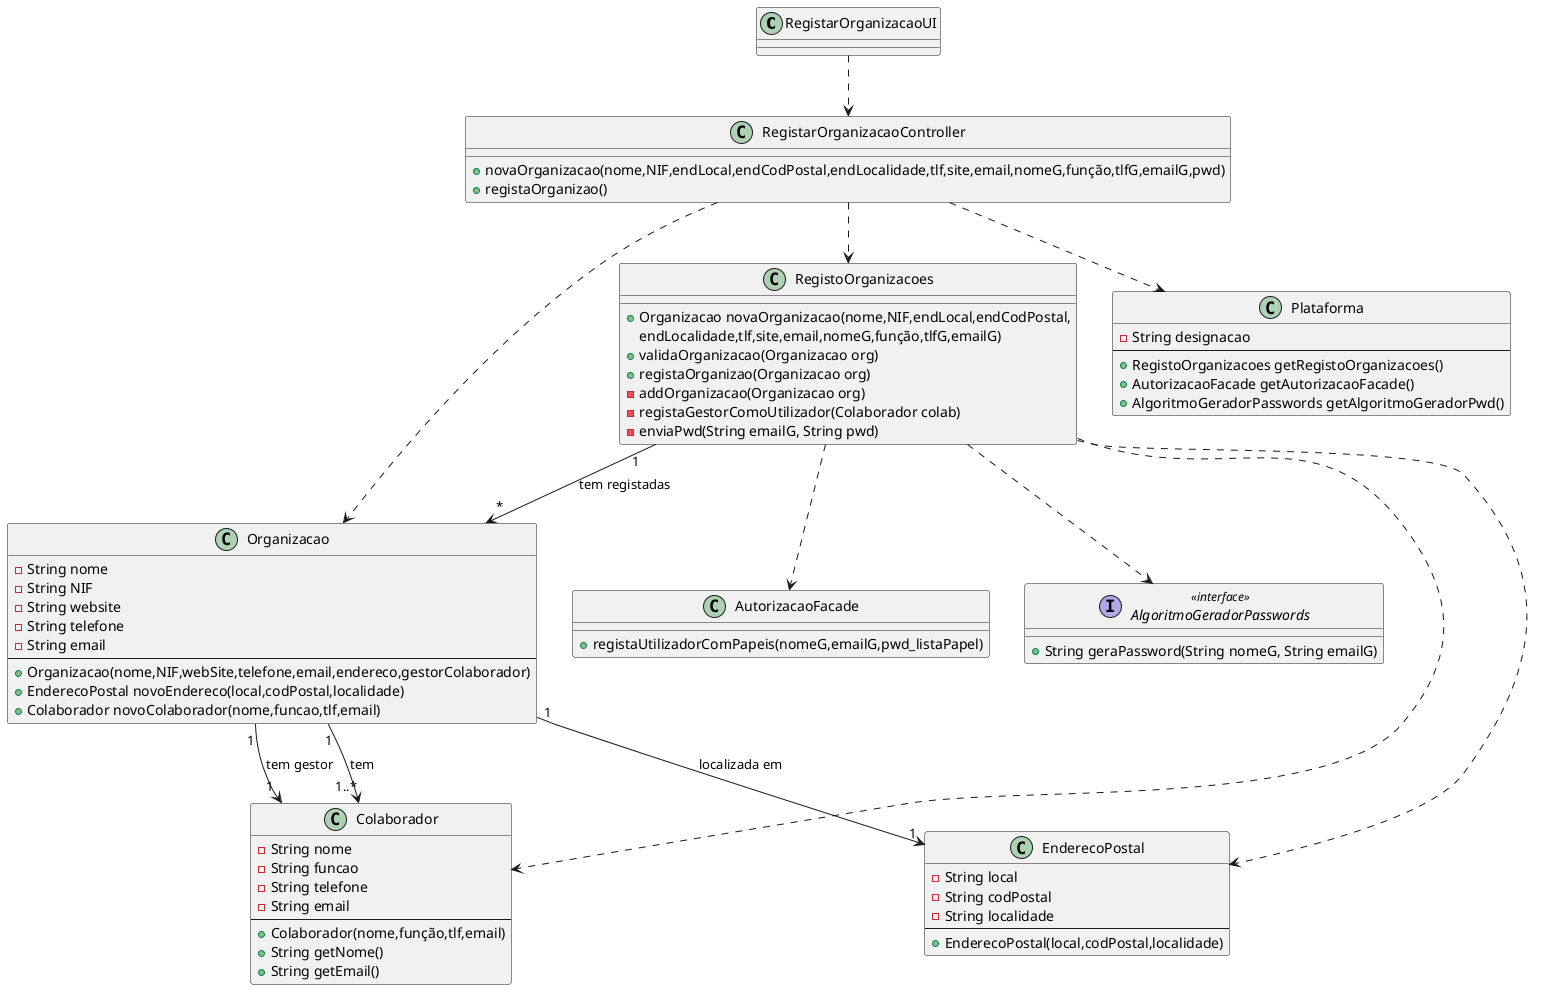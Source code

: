 @startuml
class RegistarOrganizacaoUI{
}
class RegistarOrganizacaoController{
+novaOrganizacao(nome,NIF,endLocal,endCodPostal,endLocalidade,tlf,site,email,nomeG,função,tlfG,emailG,pwd)
+registaOrganizao()
}
class Organizacao{
    -String nome
    -String NIF
    -String website
    -String telefone
    -String email
    --
    +Organizacao(nome,NIF,webSite,telefone,email,endereco,gestorColaborador)
    +EnderecoPostal novoEndereco(local,codPostal,localidade)
    +Colaborador novoColaborador(nome,funcao,tlf,email)
}
class RegistoOrganizacoes{
    +Organizacao novaOrganizacao(nome,NIF,endLocal,endCodPostal,
    endLocalidade,tlf,site,email,nomeG,função,tlfG,emailG)
    +validaOrganizacao(Organizacao org)
    +registaOrganizao(Organizacao org)
    -addOrganizacao(Organizacao org)
    -registaGestorComoUtilizador(Colaborador colab)
    -enviaPwd(String emailG, String pwd)
}
class Plataforma{
    -String designacao
    --
    +RegistoOrganizacoes getRegistoOrganizacoes()
    +AutorizacaoFacade getAutorizacaoFacade()
    +AlgoritmoGeradorPasswords getAlgoritmoGeradorPwd()
}
class EnderecoPostal{
    -String local
    -String codPostal
    -String localidade
    --
    +EnderecoPostal(local,codPostal,localidade)
}
class Colaborador{
    -String nome
    -String funcao
    -String telefone
    -String email
    --
    +Colaborador(nome,função,tlf,email)
    +String getNome()
    +String getEmail()
}
class AutorizacaoFacade{
    +registaUtilizadorComPapeis(nomeG,emailG,pwd_listaPapel)
}
interface AlgoritmoGeradorPasswords <<interface>>{
    +String geraPassword(String nomeG, String emailG)
}
RegistarOrganizacaoUI ..> RegistarOrganizacaoController
RegistarOrganizacaoController ..> Organizacao
RegistarOrganizacaoController ..> RegistoOrganizacoes
RegistarOrganizacaoController ..> Plataforma
RegistoOrganizacoes "1" --> "*" Organizacao : tem registadas
RegistoOrganizacoes ..> AutorizacaoFacade
RegistoOrganizacoes ..> AlgoritmoGeradorPasswords
Organizacao "1" --> "1" EnderecoPostal : localizada em
Organizacao "1" --> "1..*" Colaborador : tem
Organizacao "1" --> "1" Colaborador: tem gestor
RegistoOrganizacoes ..> Colaborador
RegistoOrganizacoes ..> EnderecoPostal
@enduml
